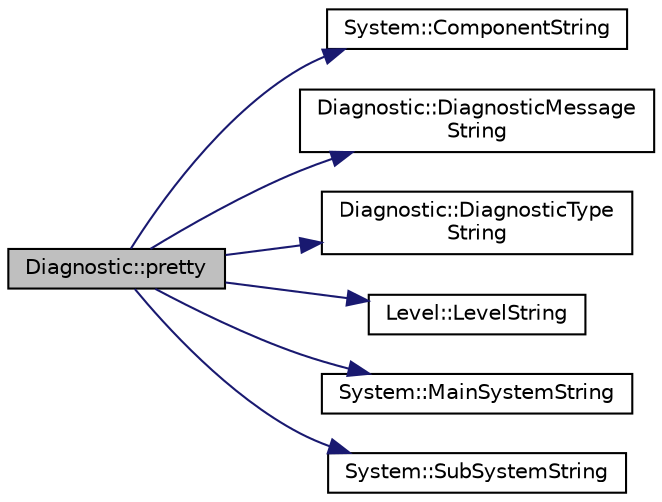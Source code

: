 digraph "Diagnostic::pretty"
{
 // LATEX_PDF_SIZE
  edge [fontname="Helvetica",fontsize="10",labelfontname="Helvetica",labelfontsize="10"];
  node [fontname="Helvetica",fontsize="10",shape=record];
  rankdir="LR";
  Node1 [label="Diagnostic::pretty",height=0.2,width=0.4,color="black", fillcolor="grey75", style="filled", fontcolor="black",tooltip="Generate human readable string of a diagnostic."];
  Node1 -> Node2 [color="midnightblue",fontsize="10",style="solid",fontname="Helvetica"];
  Node2 [label="System::ComponentString",height=0.2,width=0.4,color="black", fillcolor="white", style="filled",URL="$classSystem.html#a5ab066afefaeb4f22ffa50fef1fa9798",tooltip="Convert System::Component to human readable string."];
  Node1 -> Node3 [color="midnightblue",fontsize="10",style="solid",fontname="Helvetica"];
  Node3 [label="Diagnostic::DiagnosticMessage\lString",height=0.2,width=0.4,color="black", fillcolor="white", style="filled",URL="$classDiagnostic.html#a20f23b220ae2b8100810e777271c9bb6",tooltip="Convert Diagnostic::Message to human readable string."];
  Node1 -> Node4 [color="midnightblue",fontsize="10",style="solid",fontname="Helvetica"];
  Node4 [label="Diagnostic::DiagnosticType\lString",height=0.2,width=0.4,color="black", fillcolor="white", style="filled",URL="$classDiagnostic.html#a18c88c20d720a99f8893837ea24d89ba",tooltip="Convert Diagnostic::DiagnosticType to human readable string."];
  Node1 -> Node5 [color="midnightblue",fontsize="10",style="solid",fontname="Helvetica"];
  Node5 [label="Level::LevelString",height=0.2,width=0.4,color="black", fillcolor="white", style="filled",URL="$classLevel.html#a03c1063c724a8d4ef4d0bb4484bde8d6",tooltip="Convert Level::Type to human readable string."];
  Node1 -> Node6 [color="midnightblue",fontsize="10",style="solid",fontname="Helvetica"];
  Node6 [label="System::MainSystemString",height=0.2,width=0.4,color="black", fillcolor="white", style="filled",URL="$classSystem.html#a19f46e9dc3c7c249028291cdde0979c7",tooltip="Convert System::MainSystem to human readable string."];
  Node1 -> Node7 [color="midnightblue",fontsize="10",style="solid",fontname="Helvetica"];
  Node7 [label="System::SubSystemString",height=0.2,width=0.4,color="black", fillcolor="white", style="filled",URL="$classSystem.html#a8a0b6fa858cbbdfdc70b77c462347399",tooltip="Convert System::SubSystem to human readable string."];
}
